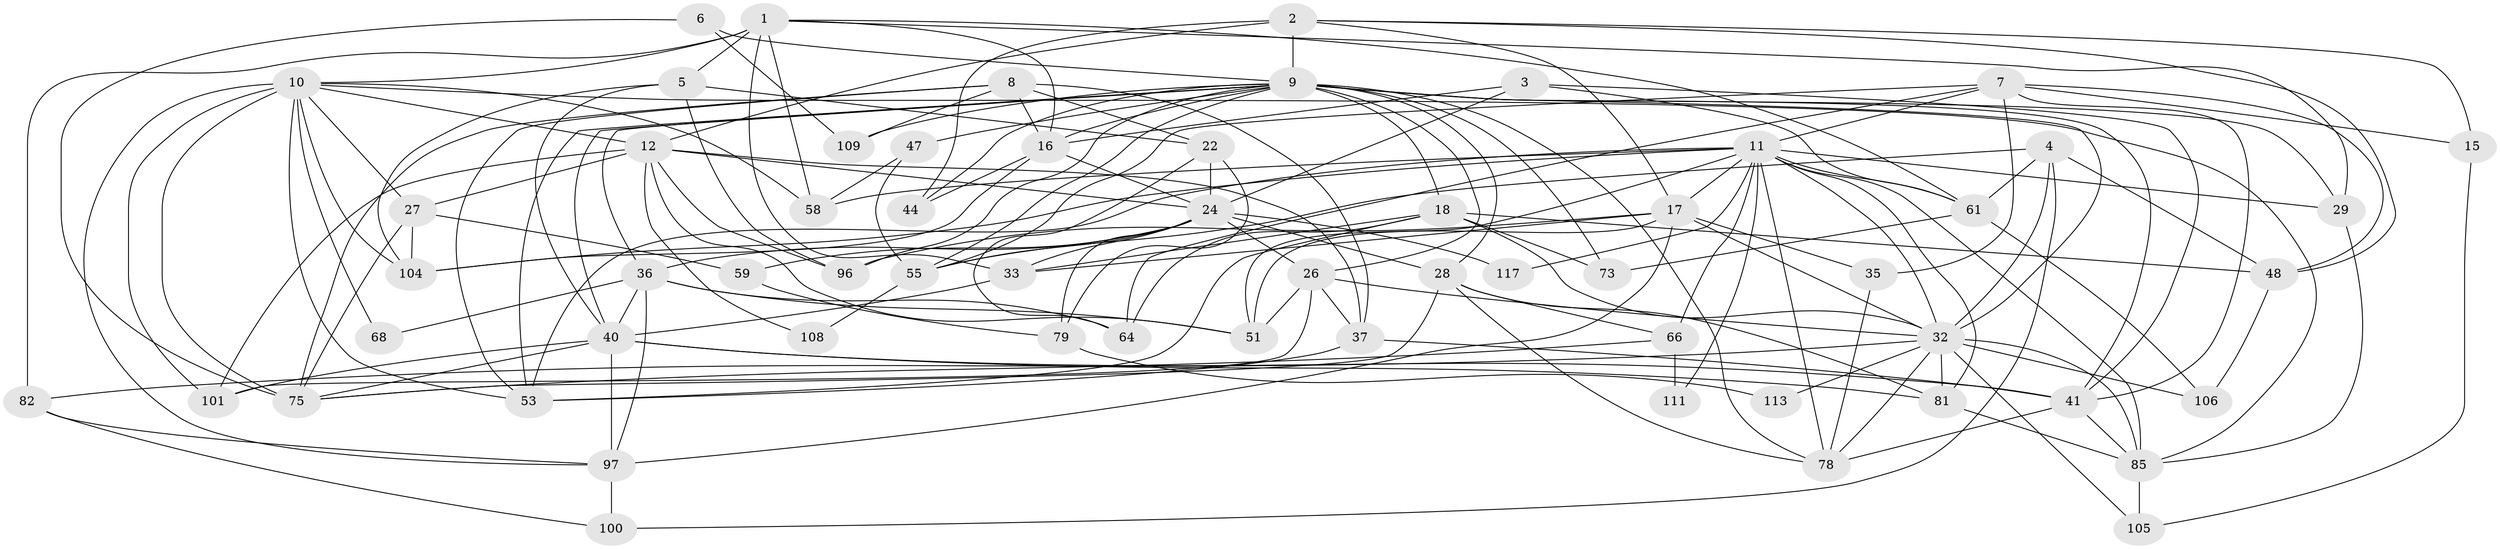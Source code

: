 // original degree distribution, {4: 0.275, 3: 0.30833333333333335, 7: 0.05, 8: 0.008333333333333333, 2: 0.1, 5: 0.19166666666666668, 6: 0.06666666666666667}
// Generated by graph-tools (version 1.1) at 2025/15/03/09/25 04:15:11]
// undirected, 60 vertices, 168 edges
graph export_dot {
graph [start="1"]
  node [color=gray90,style=filled];
  1 [super="+23+80"];
  2 [super="+43"];
  3;
  4 [super="+98"];
  5 [super="+14"];
  6;
  7 [super="+119"];
  8 [super="+49"];
  9 [super="+13+20"];
  10 [super="+21"];
  11 [super="+76+46+30+19"];
  12 [super="+42+62"];
  15 [super="+25"];
  16 [super="+31"];
  17 [super="+83"];
  18 [super="+77+71"];
  22;
  24 [super="+60"];
  26 [super="+116"];
  27 [super="+57"];
  28 [super="+102"];
  29 [super="+92"];
  32 [super="+56+112+110"];
  33 [super="+88"];
  35;
  36 [super="+115+38"];
  37 [super="+72"];
  40 [super="+54+74+93"];
  41 [super="+94"];
  44;
  47;
  48;
  51 [super="+65"];
  53 [super="+84"];
  55 [super="+86"];
  58 [super="+87"];
  59;
  61 [super="+114"];
  64;
  66;
  68;
  73;
  75 [super="+91+90"];
  78;
  79 [super="+120"];
  81 [super="+95"];
  82;
  85 [super="+103"];
  96;
  97 [super="+99"];
  100;
  101;
  104 [super="+118"];
  105;
  106;
  108;
  109;
  111;
  113;
  117;
  1 -- 29;
  1 -- 5 [weight=2];
  1 -- 16;
  1 -- 10;
  1 -- 82;
  1 -- 58;
  1 -- 61;
  1 -- 33 [weight=2];
  2 -- 12;
  2 -- 48;
  2 -- 17;
  2 -- 44;
  2 -- 9 [weight=2];
  2 -- 15;
  3 -- 41;
  3 -- 16;
  3 -- 24;
  3 -- 61;
  4 -- 55;
  4 -- 48;
  4 -- 100;
  4 -- 32;
  4 -- 61;
  5 -- 22;
  5 -- 96;
  5 -- 40;
  5 -- 104;
  6 -- 109;
  6 -- 75;
  6 -- 9;
  7 -- 64;
  7 -- 48;
  7 -- 35;
  7 -- 41;
  7 -- 55;
  7 -- 11;
  7 -- 15;
  8 -- 53;
  8 -- 109;
  8 -- 16;
  8 -- 22;
  8 -- 75;
  8 -- 37;
  9 -- 78 [weight=2];
  9 -- 44;
  9 -- 26;
  9 -- 29;
  9 -- 40;
  9 -- 16;
  9 -- 32;
  9 -- 73;
  9 -- 96;
  9 -- 36;
  9 -- 41;
  9 -- 109;
  9 -- 47;
  9 -- 18;
  9 -- 53;
  9 -- 55;
  9 -- 28;
  10 -- 75;
  10 -- 97;
  10 -- 68;
  10 -- 101;
  10 -- 58;
  10 -- 27;
  10 -- 104;
  10 -- 12;
  10 -- 53;
  10 -- 85;
  11 -- 29;
  11 -- 111;
  11 -- 117;
  11 -- 32;
  11 -- 81 [weight=2];
  11 -- 66;
  11 -- 85;
  11 -- 51;
  11 -- 78;
  11 -- 17;
  11 -- 104;
  11 -- 58 [weight=2];
  11 -- 53;
  11 -- 61;
  12 -- 51;
  12 -- 108;
  12 -- 24;
  12 -- 96;
  12 -- 101;
  12 -- 27;
  12 -- 37;
  15 -- 105;
  16 -- 44;
  16 -- 24;
  16 -- 104;
  17 -- 33;
  17 -- 32;
  17 -- 96;
  17 -- 35;
  17 -- 51;
  17 -- 97;
  18 -- 53;
  18 -- 32;
  18 -- 64;
  18 -- 48;
  18 -- 73;
  18 -- 33;
  22 -- 64;
  22 -- 79;
  22 -- 24;
  24 -- 33;
  24 -- 55;
  24 -- 59;
  24 -- 36;
  24 -- 117;
  24 -- 28;
  24 -- 79;
  24 -- 26;
  26 -- 101;
  26 -- 37;
  26 -- 51 [weight=2];
  26 -- 32;
  27 -- 75;
  27 -- 104;
  27 -- 59;
  28 -- 66;
  28 -- 81;
  28 -- 78;
  28 -- 75;
  29 -- 85;
  32 -- 81;
  32 -- 106;
  32 -- 113;
  32 -- 105;
  32 -- 78;
  32 -- 82;
  32 -- 85;
  33 -- 40;
  35 -- 78;
  36 -- 40;
  36 -- 64;
  36 -- 97;
  36 -- 51;
  36 -- 68;
  37 -- 53;
  37 -- 41;
  40 -- 101;
  40 -- 97;
  40 -- 81;
  40 -- 41;
  40 -- 75;
  41 -- 78;
  41 -- 85;
  47 -- 58;
  47 -- 55;
  48 -- 106;
  55 -- 108;
  59 -- 79;
  61 -- 106;
  61 -- 73;
  66 -- 111;
  66 -- 75;
  79 -- 113;
  81 -- 85;
  82 -- 100;
  82 -- 97;
  85 -- 105;
  97 -- 100;
}
